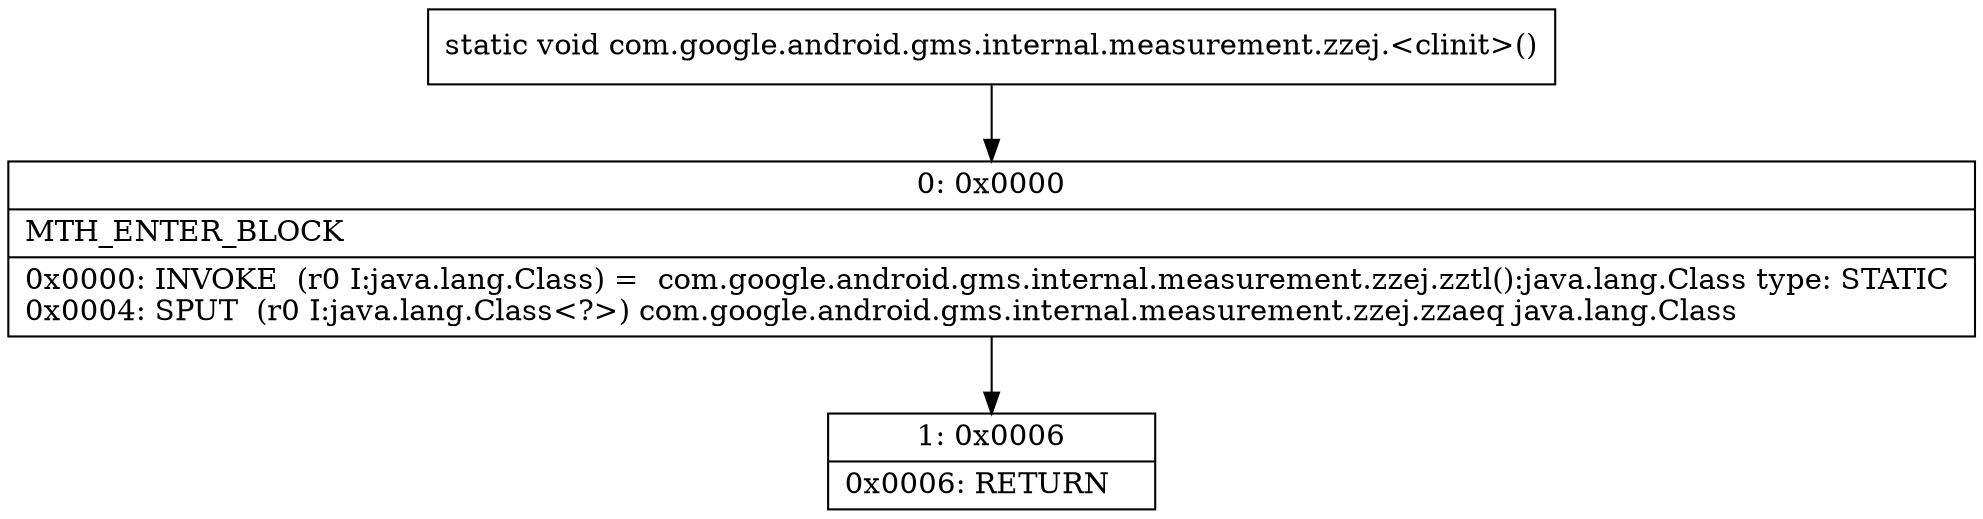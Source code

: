 digraph "CFG forcom.google.android.gms.internal.measurement.zzej.\<clinit\>()V" {
Node_0 [shape=record,label="{0\:\ 0x0000|MTH_ENTER_BLOCK\l|0x0000: INVOKE  (r0 I:java.lang.Class) =  com.google.android.gms.internal.measurement.zzej.zztl():java.lang.Class type: STATIC \l0x0004: SPUT  (r0 I:java.lang.Class\<?\>) com.google.android.gms.internal.measurement.zzej.zzaeq java.lang.Class \l}"];
Node_1 [shape=record,label="{1\:\ 0x0006|0x0006: RETURN   \l}"];
MethodNode[shape=record,label="{static void com.google.android.gms.internal.measurement.zzej.\<clinit\>() }"];
MethodNode -> Node_0;
Node_0 -> Node_1;
}

